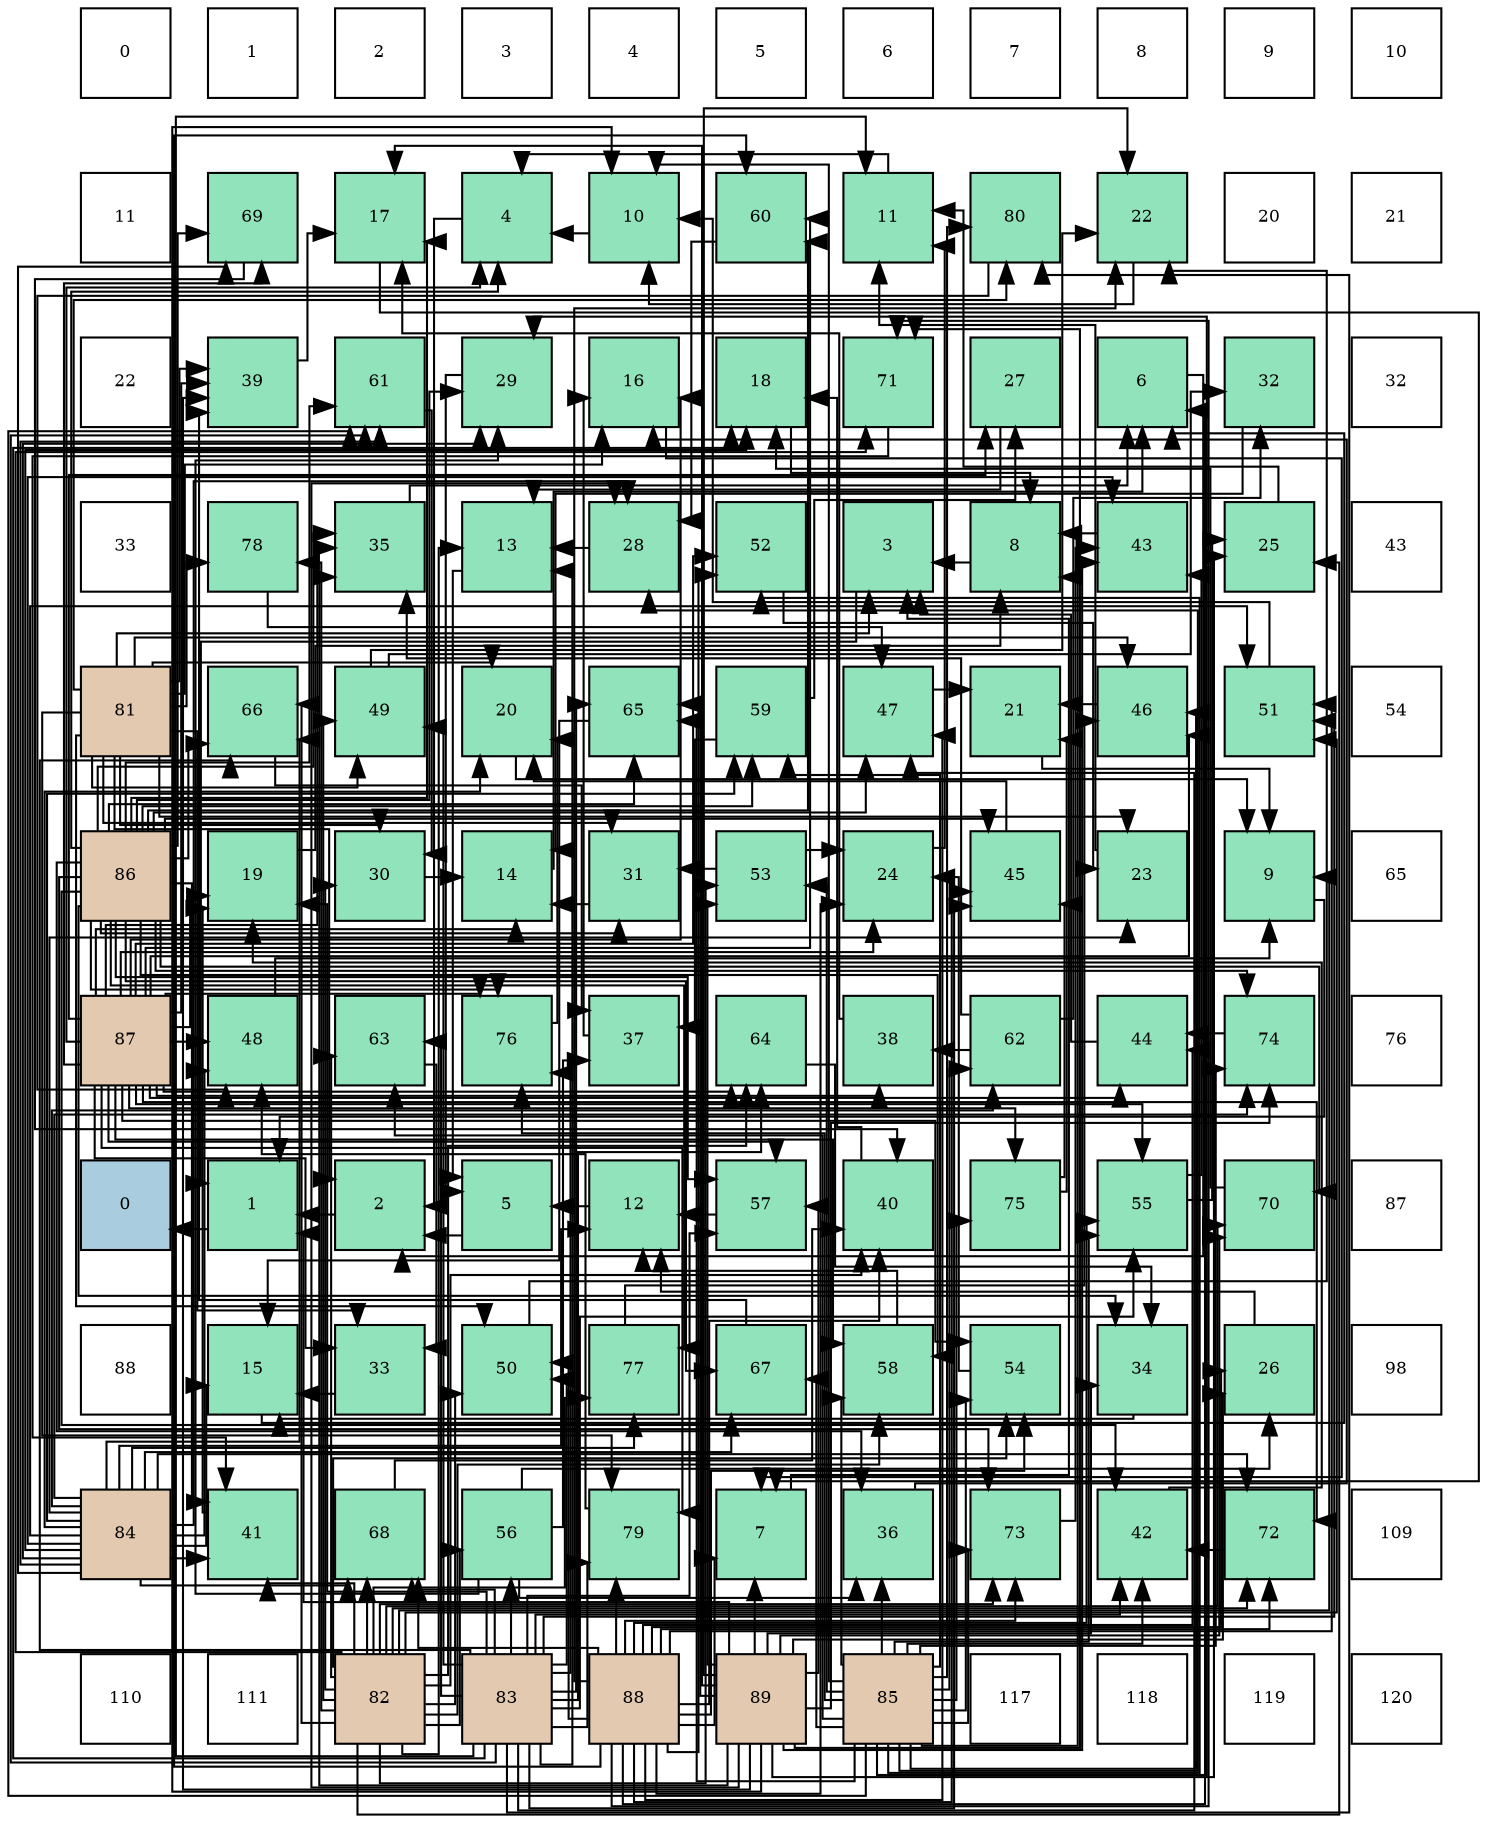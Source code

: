 digraph layout{
 rankdir=TB;
 splines=ortho;
 node [style=filled shape=square fixedsize=true width=0.6];
0[label="0", fontsize=8, fillcolor="#ffffff"];
1[label="1", fontsize=8, fillcolor="#ffffff"];
2[label="2", fontsize=8, fillcolor="#ffffff"];
3[label="3", fontsize=8, fillcolor="#ffffff"];
4[label="4", fontsize=8, fillcolor="#ffffff"];
5[label="5", fontsize=8, fillcolor="#ffffff"];
6[label="6", fontsize=8, fillcolor="#ffffff"];
7[label="7", fontsize=8, fillcolor="#ffffff"];
8[label="8", fontsize=8, fillcolor="#ffffff"];
9[label="9", fontsize=8, fillcolor="#ffffff"];
10[label="10", fontsize=8, fillcolor="#ffffff"];
11[label="11", fontsize=8, fillcolor="#ffffff"];
12[label="69", fontsize=8, fillcolor="#91e3bb"];
13[label="17", fontsize=8, fillcolor="#91e3bb"];
14[label="4", fontsize=8, fillcolor="#91e3bb"];
15[label="10", fontsize=8, fillcolor="#91e3bb"];
16[label="60", fontsize=8, fillcolor="#91e3bb"];
17[label="11", fontsize=8, fillcolor="#91e3bb"];
18[label="80", fontsize=8, fillcolor="#91e3bb"];
19[label="22", fontsize=8, fillcolor="#91e3bb"];
20[label="20", fontsize=8, fillcolor="#ffffff"];
21[label="21", fontsize=8, fillcolor="#ffffff"];
22[label="22", fontsize=8, fillcolor="#ffffff"];
23[label="39", fontsize=8, fillcolor="#91e3bb"];
24[label="61", fontsize=8, fillcolor="#91e3bb"];
25[label="29", fontsize=8, fillcolor="#91e3bb"];
26[label="16", fontsize=8, fillcolor="#91e3bb"];
27[label="18", fontsize=8, fillcolor="#91e3bb"];
28[label="71", fontsize=8, fillcolor="#91e3bb"];
29[label="27", fontsize=8, fillcolor="#91e3bb"];
30[label="6", fontsize=8, fillcolor="#91e3bb"];
31[label="32", fontsize=8, fillcolor="#91e3bb"];
32[label="32", fontsize=8, fillcolor="#ffffff"];
33[label="33", fontsize=8, fillcolor="#ffffff"];
34[label="78", fontsize=8, fillcolor="#91e3bb"];
35[label="35", fontsize=8, fillcolor="#91e3bb"];
36[label="13", fontsize=8, fillcolor="#91e3bb"];
37[label="28", fontsize=8, fillcolor="#91e3bb"];
38[label="52", fontsize=8, fillcolor="#91e3bb"];
39[label="3", fontsize=8, fillcolor="#91e3bb"];
40[label="8", fontsize=8, fillcolor="#91e3bb"];
41[label="43", fontsize=8, fillcolor="#91e3bb"];
42[label="25", fontsize=8, fillcolor="#91e3bb"];
43[label="43", fontsize=8, fillcolor="#ffffff"];
44[label="81", fontsize=8, fillcolor="#e3c9af"];
45[label="66", fontsize=8, fillcolor="#91e3bb"];
46[label="49", fontsize=8, fillcolor="#91e3bb"];
47[label="20", fontsize=8, fillcolor="#91e3bb"];
48[label="65", fontsize=8, fillcolor="#91e3bb"];
49[label="59", fontsize=8, fillcolor="#91e3bb"];
50[label="47", fontsize=8, fillcolor="#91e3bb"];
51[label="21", fontsize=8, fillcolor="#91e3bb"];
52[label="46", fontsize=8, fillcolor="#91e3bb"];
53[label="51", fontsize=8, fillcolor="#91e3bb"];
54[label="54", fontsize=8, fillcolor="#ffffff"];
55[label="86", fontsize=8, fillcolor="#e3c9af"];
56[label="19", fontsize=8, fillcolor="#91e3bb"];
57[label="30", fontsize=8, fillcolor="#91e3bb"];
58[label="14", fontsize=8, fillcolor="#91e3bb"];
59[label="31", fontsize=8, fillcolor="#91e3bb"];
60[label="53", fontsize=8, fillcolor="#91e3bb"];
61[label="24", fontsize=8, fillcolor="#91e3bb"];
62[label="45", fontsize=8, fillcolor="#91e3bb"];
63[label="23", fontsize=8, fillcolor="#91e3bb"];
64[label="9", fontsize=8, fillcolor="#91e3bb"];
65[label="65", fontsize=8, fillcolor="#ffffff"];
66[label="87", fontsize=8, fillcolor="#e3c9af"];
67[label="48", fontsize=8, fillcolor="#91e3bb"];
68[label="63", fontsize=8, fillcolor="#91e3bb"];
69[label="76", fontsize=8, fillcolor="#91e3bb"];
70[label="37", fontsize=8, fillcolor="#91e3bb"];
71[label="64", fontsize=8, fillcolor="#91e3bb"];
72[label="38", fontsize=8, fillcolor="#91e3bb"];
73[label="62", fontsize=8, fillcolor="#91e3bb"];
74[label="44", fontsize=8, fillcolor="#91e3bb"];
75[label="74", fontsize=8, fillcolor="#91e3bb"];
76[label="76", fontsize=8, fillcolor="#ffffff"];
77[label="0", fontsize=8, fillcolor="#a9ccde"];
78[label="1", fontsize=8, fillcolor="#91e3bb"];
79[label="2", fontsize=8, fillcolor="#91e3bb"];
80[label="5", fontsize=8, fillcolor="#91e3bb"];
81[label="12", fontsize=8, fillcolor="#91e3bb"];
82[label="57", fontsize=8, fillcolor="#91e3bb"];
83[label="40", fontsize=8, fillcolor="#91e3bb"];
84[label="75", fontsize=8, fillcolor="#91e3bb"];
85[label="55", fontsize=8, fillcolor="#91e3bb"];
86[label="70", fontsize=8, fillcolor="#91e3bb"];
87[label="87", fontsize=8, fillcolor="#ffffff"];
88[label="88", fontsize=8, fillcolor="#ffffff"];
89[label="15", fontsize=8, fillcolor="#91e3bb"];
90[label="33", fontsize=8, fillcolor="#91e3bb"];
91[label="50", fontsize=8, fillcolor="#91e3bb"];
92[label="77", fontsize=8, fillcolor="#91e3bb"];
93[label="67", fontsize=8, fillcolor="#91e3bb"];
94[label="58", fontsize=8, fillcolor="#91e3bb"];
95[label="54", fontsize=8, fillcolor="#91e3bb"];
96[label="34", fontsize=8, fillcolor="#91e3bb"];
97[label="26", fontsize=8, fillcolor="#91e3bb"];
98[label="98", fontsize=8, fillcolor="#ffffff"];
99[label="84", fontsize=8, fillcolor="#e3c9af"];
100[label="41", fontsize=8, fillcolor="#91e3bb"];
101[label="68", fontsize=8, fillcolor="#91e3bb"];
102[label="56", fontsize=8, fillcolor="#91e3bb"];
103[label="79", fontsize=8, fillcolor="#91e3bb"];
104[label="7", fontsize=8, fillcolor="#91e3bb"];
105[label="36", fontsize=8, fillcolor="#91e3bb"];
106[label="73", fontsize=8, fillcolor="#91e3bb"];
107[label="42", fontsize=8, fillcolor="#91e3bb"];
108[label="72", fontsize=8, fillcolor="#91e3bb"];
109[label="109", fontsize=8, fillcolor="#ffffff"];
110[label="110", fontsize=8, fillcolor="#ffffff"];
111[label="111", fontsize=8, fillcolor="#ffffff"];
112[label="82", fontsize=8, fillcolor="#e3c9af"];
113[label="83", fontsize=8, fillcolor="#e3c9af"];
114[label="88", fontsize=8, fillcolor="#e3c9af"];
115[label="89", fontsize=8, fillcolor="#e3c9af"];
116[label="85", fontsize=8, fillcolor="#e3c9af"];
117[label="117", fontsize=8, fillcolor="#ffffff"];
118[label="118", fontsize=8, fillcolor="#ffffff"];
119[label="119", fontsize=8, fillcolor="#ffffff"];
120[label="120", fontsize=8, fillcolor="#ffffff"];
edge [constraint=false, style=vis];78 -> 77;
79 -> 78;
39 -> 78;
14 -> 79;
80 -> 79;
30 -> 79;
104 -> 39;
40 -> 39;
64 -> 78;
15 -> 14;
17 -> 14;
81 -> 80;
36 -> 80;
58 -> 30;
89 -> 30;
26 -> 104;
13 -> 104;
27 -> 40;
56 -> 40;
47 -> 64;
51 -> 64;
19 -> 15;
63 -> 17;
61 -> 17;
42 -> 17;
97 -> 81;
29 -> 36;
37 -> 36;
25 -> 80;
57 -> 58;
59 -> 58;
31 -> 58;
90 -> 89;
96 -> 89;
35 -> 30;
105 -> 26;
70 -> 26;
72 -> 13;
23 -> 13;
83 -> 27;
100 -> 56;
107 -> 56;
41 -> 40;
74 -> 39;
62 -> 47;
52 -> 51;
50 -> 51;
67 -> 64;
46 -> 19;
46 -> 31;
91 -> 19;
53 -> 15;
38 -> 63;
60 -> 61;
60 -> 59;
95 -> 61;
85 -> 42;
85 -> 41;
102 -> 97;
102 -> 25;
102 -> 105;
102 -> 70;
82 -> 81;
94 -> 81;
49 -> 29;
49 -> 70;
16 -> 37;
24 -> 57;
73 -> 31;
73 -> 35;
73 -> 72;
68 -> 90;
71 -> 96;
48 -> 89;
45 -> 70;
93 -> 23;
101 -> 83;
12 -> 83;
86 -> 27;
28 -> 100;
108 -> 107;
106 -> 41;
75 -> 74;
84 -> 51;
84 -> 62;
69 -> 47;
92 -> 52;
34 -> 50;
103 -> 67;
18 -> 67;
44 -> 79;
44 -> 39;
44 -> 26;
44 -> 47;
44 -> 63;
44 -> 57;
44 -> 59;
44 -> 90;
44 -> 23;
44 -> 52;
44 -> 46;
44 -> 91;
44 -> 34;
44 -> 103;
44 -> 18;
112 -> 64;
112 -> 36;
112 -> 42;
112 -> 57;
112 -> 83;
112 -> 100;
112 -> 46;
112 -> 91;
112 -> 53;
112 -> 60;
112 -> 95;
112 -> 102;
112 -> 94;
112 -> 68;
112 -> 71;
112 -> 45;
112 -> 101;
112 -> 86;
112 -> 28;
112 -> 108;
112 -> 106;
112 -> 92;
112 -> 34;
113 -> 17;
113 -> 36;
113 -> 27;
113 -> 56;
113 -> 107;
113 -> 62;
113 -> 50;
113 -> 46;
113 -> 91;
113 -> 53;
113 -> 85;
113 -> 102;
113 -> 82;
113 -> 24;
113 -> 68;
113 -> 71;
113 -> 48;
113 -> 45;
113 -> 101;
113 -> 69;
113 -> 103;
113 -> 18;
99 -> 81;
99 -> 89;
99 -> 27;
99 -> 47;
99 -> 63;
99 -> 37;
99 -> 25;
99 -> 100;
99 -> 41;
99 -> 67;
99 -> 53;
99 -> 49;
99 -> 24;
99 -> 73;
99 -> 45;
99 -> 93;
99 -> 101;
99 -> 12;
99 -> 108;
99 -> 75;
99 -> 92;
116 -> 40;
116 -> 15;
116 -> 37;
116 -> 25;
116 -> 105;
116 -> 107;
116 -> 52;
116 -> 38;
116 -> 60;
116 -> 95;
116 -> 85;
116 -> 94;
116 -> 49;
116 -> 24;
116 -> 73;
116 -> 68;
116 -> 48;
116 -> 93;
116 -> 106;
116 -> 75;
116 -> 84;
116 -> 69;
116 -> 18;
55 -> 14;
55 -> 13;
55 -> 25;
55 -> 59;
55 -> 96;
55 -> 35;
55 -> 105;
55 -> 100;
55 -> 107;
55 -> 62;
55 -> 50;
55 -> 82;
55 -> 94;
55 -> 49;
55 -> 16;
55 -> 24;
55 -> 48;
55 -> 45;
55 -> 93;
55 -> 12;
55 -> 86;
55 -> 106;
55 -> 75;
55 -> 69;
55 -> 92;
66 -> 14;
66 -> 58;
66 -> 26;
66 -> 56;
66 -> 61;
66 -> 29;
66 -> 90;
66 -> 35;
66 -> 72;
66 -> 23;
66 -> 74;
66 -> 52;
66 -> 67;
66 -> 38;
66 -> 95;
66 -> 85;
66 -> 82;
66 -> 94;
66 -> 16;
66 -> 71;
66 -> 12;
66 -> 108;
66 -> 84;
66 -> 69;
66 -> 103;
114 -> 30;
114 -> 104;
114 -> 19;
114 -> 61;
114 -> 97;
114 -> 83;
114 -> 74;
114 -> 62;
114 -> 50;
114 -> 91;
114 -> 53;
114 -> 38;
114 -> 95;
114 -> 85;
114 -> 16;
114 -> 101;
114 -> 28;
114 -> 108;
114 -> 106;
114 -> 103;
115 -> 78;
115 -> 104;
115 -> 15;
115 -> 13;
115 -> 19;
115 -> 42;
115 -> 97;
115 -> 37;
115 -> 96;
115 -> 35;
115 -> 23;
115 -> 41;
115 -> 60;
115 -> 82;
115 -> 48;
115 -> 86;
115 -> 28;
115 -> 75;
edge [constraint=true, style=invis];
0 -> 11 -> 22 -> 33 -> 44 -> 55 -> 66 -> 77 -> 88 -> 99 -> 110;
1 -> 12 -> 23 -> 34 -> 45 -> 56 -> 67 -> 78 -> 89 -> 100 -> 111;
2 -> 13 -> 24 -> 35 -> 46 -> 57 -> 68 -> 79 -> 90 -> 101 -> 112;
3 -> 14 -> 25 -> 36 -> 47 -> 58 -> 69 -> 80 -> 91 -> 102 -> 113;
4 -> 15 -> 26 -> 37 -> 48 -> 59 -> 70 -> 81 -> 92 -> 103 -> 114;
5 -> 16 -> 27 -> 38 -> 49 -> 60 -> 71 -> 82 -> 93 -> 104 -> 115;
6 -> 17 -> 28 -> 39 -> 50 -> 61 -> 72 -> 83 -> 94 -> 105 -> 116;
7 -> 18 -> 29 -> 40 -> 51 -> 62 -> 73 -> 84 -> 95 -> 106 -> 117;
8 -> 19 -> 30 -> 41 -> 52 -> 63 -> 74 -> 85 -> 96 -> 107 -> 118;
9 -> 20 -> 31 -> 42 -> 53 -> 64 -> 75 -> 86 -> 97 -> 108 -> 119;
10 -> 21 -> 32 -> 43 -> 54 -> 65 -> 76 -> 87 -> 98 -> 109 -> 120;
rank = same {0 -> 1 -> 2 -> 3 -> 4 -> 5 -> 6 -> 7 -> 8 -> 9 -> 10};
rank = same {11 -> 12 -> 13 -> 14 -> 15 -> 16 -> 17 -> 18 -> 19 -> 20 -> 21};
rank = same {22 -> 23 -> 24 -> 25 -> 26 -> 27 -> 28 -> 29 -> 30 -> 31 -> 32};
rank = same {33 -> 34 -> 35 -> 36 -> 37 -> 38 -> 39 -> 40 -> 41 -> 42 -> 43};
rank = same {44 -> 45 -> 46 -> 47 -> 48 -> 49 -> 50 -> 51 -> 52 -> 53 -> 54};
rank = same {55 -> 56 -> 57 -> 58 -> 59 -> 60 -> 61 -> 62 -> 63 -> 64 -> 65};
rank = same {66 -> 67 -> 68 -> 69 -> 70 -> 71 -> 72 -> 73 -> 74 -> 75 -> 76};
rank = same {77 -> 78 -> 79 -> 80 -> 81 -> 82 -> 83 -> 84 -> 85 -> 86 -> 87};
rank = same {88 -> 89 -> 90 -> 91 -> 92 -> 93 -> 94 -> 95 -> 96 -> 97 -> 98};
rank = same {99 -> 100 -> 101 -> 102 -> 103 -> 104 -> 105 -> 106 -> 107 -> 108 -> 109};
rank = same {110 -> 111 -> 112 -> 113 -> 114 -> 115 -> 116 -> 117 -> 118 -> 119 -> 120};
}